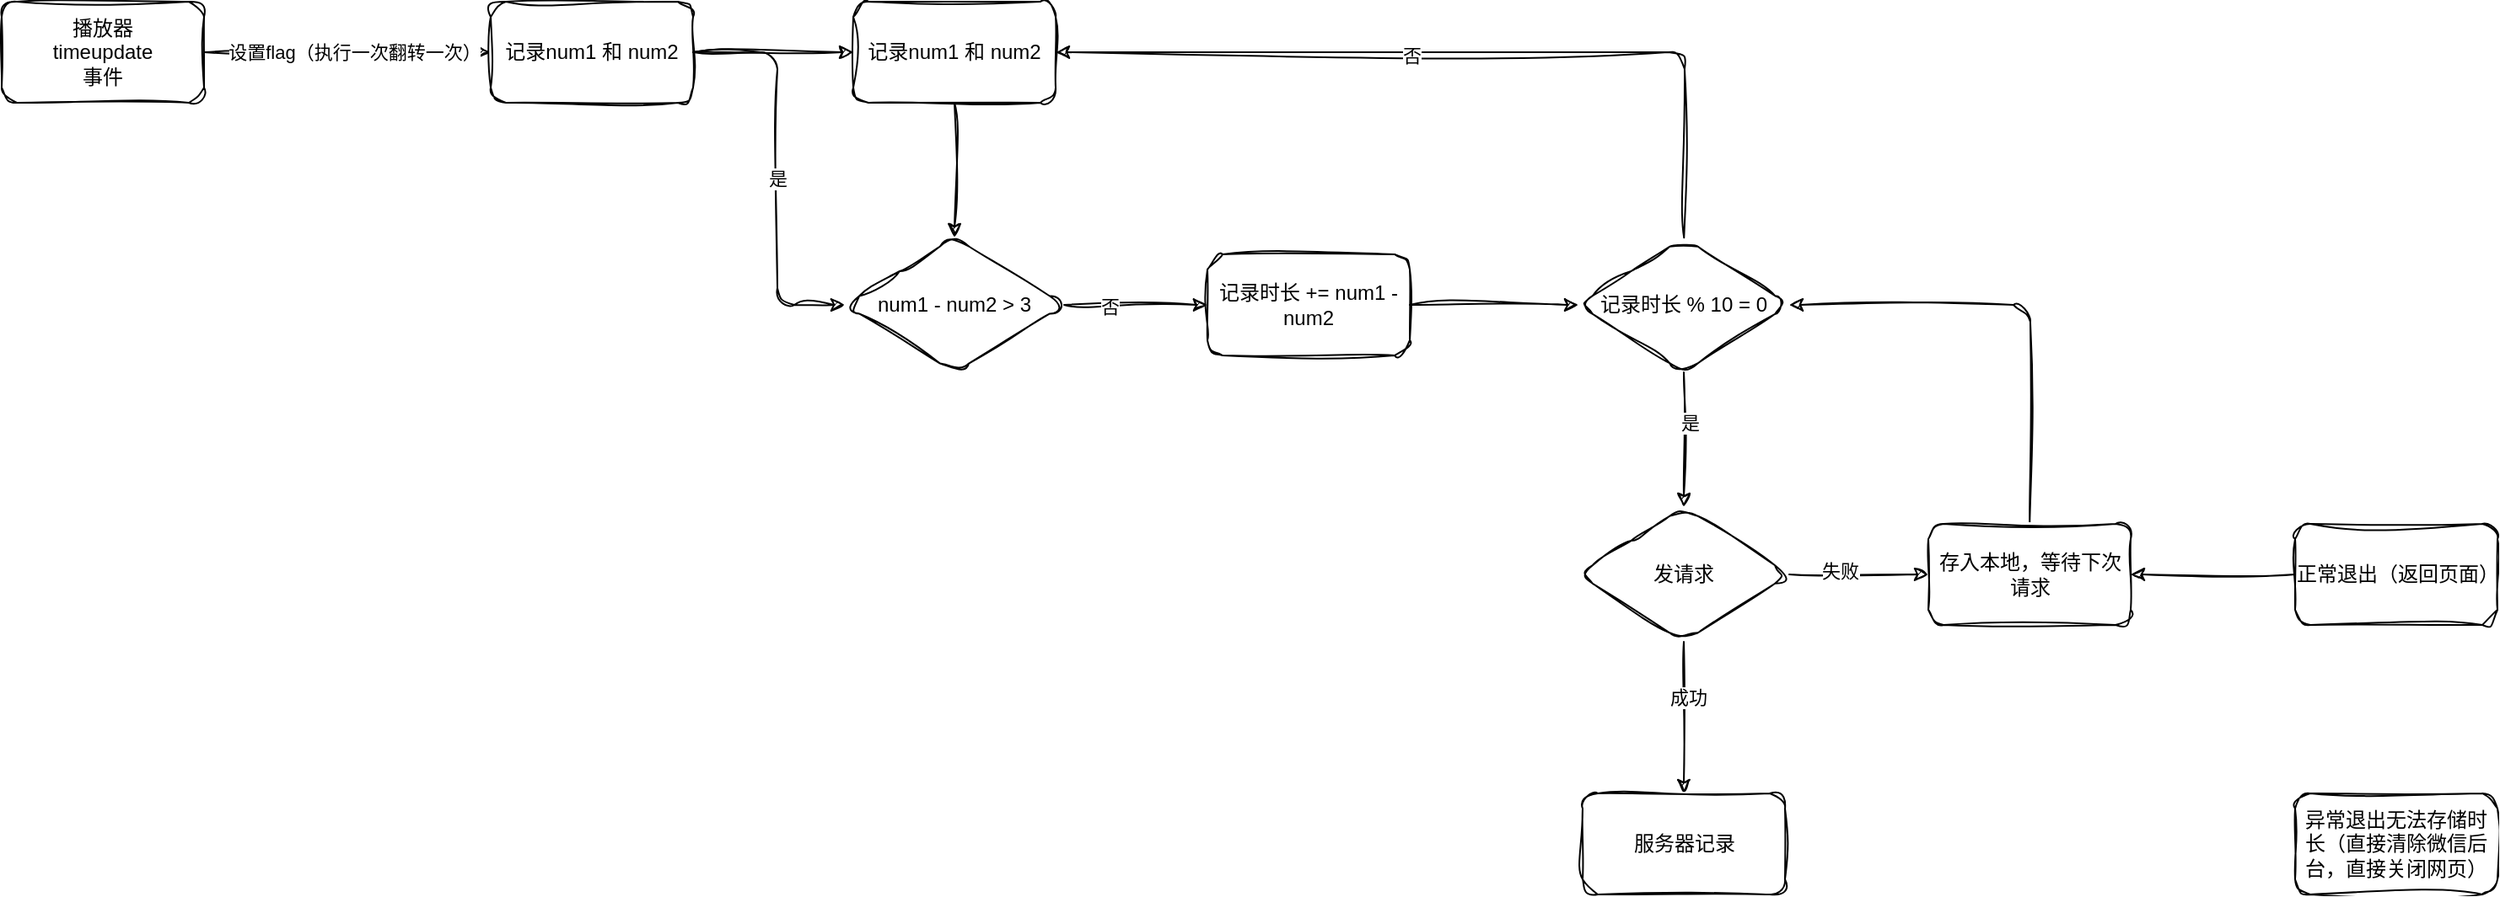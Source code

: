 <mxfile>
    <diagram id="ASQbenib5n_KgUAk4f0v" name="第 1 页">
        <mxGraphModel dx="718" dy="698" grid="1" gridSize="10" guides="1" tooltips="1" connect="1" arrows="1" fold="1" page="1" pageScale="1" pageWidth="827" pageHeight="1169" math="0" shadow="0">
            <root>
                <mxCell id="0"/>
                <mxCell id="1" parent="0"/>
                <mxCell id="3" value="&lt;div data-processon-v=&quot;{&amp;quot;list&amp;quot;:[{&amp;quot;parent&amp;quot;:&amp;quot;&amp;quot;,&amp;quot;link&amp;quot;:&amp;quot;&amp;quot;,&amp;quot;shapeStyle&amp;quot;:{&amp;quot;alpha&amp;quot;:1},&amp;quot;textBlock&amp;quot;:[{&amp;quot;position&amp;quot;:{&amp;quot;w&amp;quot;:&amp;quot;w-20&amp;quot;,&amp;quot;x&amp;quot;:10,&amp;quot;h&amp;quot;:&amp;quot;h&amp;quot;,&amp;quot;y&amp;quot;:0},&amp;quot;text&amp;quot;:&amp;quot;播放器timeupdate 事件&amp;quot;}],&amp;quot;anchors&amp;quot;:[{&amp;quot;x&amp;quot;:&amp;quot;w/2&amp;quot;,&amp;quot;y&amp;quot;:&amp;quot;0&amp;quot;},{&amp;quot;x&amp;quot;:&amp;quot;w/2&amp;quot;,&amp;quot;y&amp;quot;:&amp;quot;h&amp;quot;},{&amp;quot;x&amp;quot;:&amp;quot;0&amp;quot;,&amp;quot;y&amp;quot;:&amp;quot;h/2&amp;quot;},{&amp;quot;x&amp;quot;:&amp;quot;w&amp;quot;,&amp;quot;y&amp;quot;:&amp;quot;h/2&amp;quot;}],&amp;quot;title&amp;quot;:&amp;quot;矩形&amp;quot;,&amp;quot;fontStyle&amp;quot;:{},&amp;quot;dataAttributes&amp;quot;:[{&amp;quot;name&amp;quot;:&amp;quot;序号&amp;quot;,&amp;quot;id&amp;quot;:&amp;quot;QMFzJbKeEz744386&amp;quot;,&amp;quot;type&amp;quot;:&amp;quot;number&amp;quot;,&amp;quot;category&amp;quot;:&amp;quot;default&amp;quot;,&amp;quot;value&amp;quot;:&amp;quot;&amp;quot;},{&amp;quot;name&amp;quot;:&amp;quot;名称&amp;quot;,&amp;quot;id&amp;quot;:&amp;quot;DPXLhTwWSb326257&amp;quot;,&amp;quot;type&amp;quot;:&amp;quot;string&amp;quot;,&amp;quot;category&amp;quot;:&amp;quot;default&amp;quot;,&amp;quot;value&amp;quot;:&amp;quot;&amp;quot;},{&amp;quot;name&amp;quot;:&amp;quot;所有者&amp;quot;,&amp;quot;id&amp;quot;:&amp;quot;jDQOzLMTYD040555&amp;quot;,&amp;quot;type&amp;quot;:&amp;quot;string&amp;quot;,&amp;quot;category&amp;quot;:&amp;quot;default&amp;quot;,&amp;quot;value&amp;quot;:&amp;quot;&amp;quot;},{&amp;quot;name&amp;quot;:&amp;quot;连接&amp;quot;,&amp;quot;id&amp;quot;:&amp;quot;XygVjEkFhp703951&amp;quot;,&amp;quot;type&amp;quot;:&amp;quot;link&amp;quot;,&amp;quot;category&amp;quot;:&amp;quot;default&amp;quot;,&amp;quot;value&amp;quot;:&amp;quot;&amp;quot;},{&amp;quot;name&amp;quot;:&amp;quot;便笺&amp;quot;,&amp;quot;id&amp;quot;:&amp;quot;MMlHxWPcqS402776&amp;quot;,&amp;quot;type&amp;quot;:&amp;quot;string&amp;quot;,&amp;quot;category&amp;quot;:&amp;quot;default&amp;quot;,&amp;quot;value&amp;quot;:&amp;quot;&amp;quot;}],&amp;quot;props&amp;quot;:{&amp;quot;zindex&amp;quot;:1,&amp;quot;w&amp;quot;:100,&amp;quot;x&amp;quot;:98.333,&amp;quot;h&amp;quot;:70,&amp;quot;y&amp;quot;:91,&amp;quot;angle&amp;quot;:0},&amp;quot;path&amp;quot;:[{&amp;quot;actions&amp;quot;:[{&amp;quot;x&amp;quot;:&amp;quot;0&amp;quot;,&amp;quot;action&amp;quot;:&amp;quot;move&amp;quot;,&amp;quot;y&amp;quot;:&amp;quot;0&amp;quot;},{&amp;quot;x&amp;quot;:&amp;quot;w&amp;quot;,&amp;quot;action&amp;quot;:&amp;quot;line&amp;quot;,&amp;quot;y&amp;quot;:&amp;quot;0&amp;quot;},{&amp;quot;x&amp;quot;:&amp;quot;w&amp;quot;,&amp;quot;action&amp;quot;:&amp;quot;line&amp;quot;,&amp;quot;y&amp;quot;:&amp;quot;h&amp;quot;},{&amp;quot;x&amp;quot;:&amp;quot;0&amp;quot;,&amp;quot;action&amp;quot;:&amp;quot;line&amp;quot;,&amp;quot;y&amp;quot;:&amp;quot;h&amp;quot;},{&amp;quot;action&amp;quot;:&amp;quot;close&amp;quot;}]}],&amp;quot;lineStyle&amp;quot;:{},&amp;quot;children&amp;quot;:[],&amp;quot;resizeDir&amp;quot;:[&amp;quot;tl&amp;quot;,&amp;quot;tr&amp;quot;,&amp;quot;br&amp;quot;,&amp;quot;bl&amp;quot;],&amp;quot;name&amp;quot;:&amp;quot;rectangle&amp;quot;,&amp;quot;fillStyle&amp;quot;:{},&amp;quot;theme&amp;quot;:{},&amp;quot;id&amp;quot;:&amp;quot;xiFlFkwIOt511260&amp;quot;,&amp;quot;attribute&amp;quot;:{&amp;quot;container&amp;quot;:false,&amp;quot;rotatable&amp;quot;:true,&amp;quot;visible&amp;quot;:true,&amp;quot;collapsable&amp;quot;:false,&amp;quot;collapsed&amp;quot;:false,&amp;quot;linkable&amp;quot;:true,&amp;quot;markerOffset&amp;quot;:5},&amp;quot;category&amp;quot;:&amp;quot;basic&amp;quot;,&amp;quot;locked&amp;quot;:false,&amp;quot;group&amp;quot;:&amp;quot;&amp;quot;}],&amp;quot;client&amp;quot;:&amp;quot;1701417300470DMKUmFutFj100477&amp;quot;}&quot; data-t=&quot;flow&quot;&gt; &lt;/div&gt;" style="text;whiteSpace=wrap;html=1;rounded=1;sketch=1;curveFitting=1;jiggle=2;" vertex="1" parent="1">
                    <mxGeometry x="280" y="180" width="30" height="20" as="geometry"/>
                </mxCell>
                <mxCell id="5" style="edgeStyle=none;html=1;entryX=0;entryY=0.5;entryDx=0;entryDy=0;rounded=1;sketch=1;curveFitting=1;jiggle=2;" edge="1" parent="1" source="4" target="6">
                    <mxGeometry relative="1" as="geometry">
                        <mxPoint x="360" y="120" as="targetPoint"/>
                    </mxGeometry>
                </mxCell>
                <mxCell id="7" value="设置flag（执行一次翻转一次）" style="edgeLabel;html=1;align=center;verticalAlign=middle;resizable=0;points=[];rounded=1;sketch=1;curveFitting=1;jiggle=2;" vertex="1" connectable="0" parent="5">
                    <mxGeometry x="-0.667" y="3" relative="1" as="geometry">
                        <mxPoint x="60" y="3" as="offset"/>
                    </mxGeometry>
                </mxCell>
                <mxCell id="4" value="播放器&lt;br&gt;timeupdate&lt;br&gt;事件" style="whiteSpace=wrap;html=1;rounded=1;sketch=1;curveFitting=1;jiggle=2;" vertex="1" parent="1">
                    <mxGeometry x="60" y="90" width="120" height="60" as="geometry"/>
                </mxCell>
                <mxCell id="9" value="" style="edgeStyle=none;html=1;rounded=1;sketch=1;curveFitting=1;jiggle=2;" edge="1" parent="1" source="6" target="8">
                    <mxGeometry relative="1" as="geometry">
                        <Array as="points"/>
                    </mxGeometry>
                </mxCell>
                <mxCell id="10" style="edgeStyle=none;html=1;entryX=0;entryY=0.5;entryDx=0;entryDy=0;rounded=1;sketch=1;curveFitting=1;jiggle=2;" edge="1" parent="1" source="6" target="11">
                    <mxGeometry relative="1" as="geometry">
                        <mxPoint x="560" y="290" as="targetPoint"/>
                        <Array as="points">
                            <mxPoint x="520" y="120"/>
                            <mxPoint x="520" y="270"/>
                        </Array>
                    </mxGeometry>
                </mxCell>
                <mxCell id="12" value="是" style="edgeLabel;html=1;align=center;verticalAlign=middle;resizable=0;points=[];rounded=1;sketch=1;curveFitting=1;jiggle=2;" vertex="1" connectable="0" parent="10">
                    <mxGeometry x="-0.113" relative="1" as="geometry">
                        <mxPoint y="18" as="offset"/>
                    </mxGeometry>
                </mxCell>
                <mxCell id="6" value="记录num1 和 num2" style="whiteSpace=wrap;html=1;rounded=1;sketch=1;curveFitting=1;jiggle=2;" vertex="1" parent="1">
                    <mxGeometry x="350" y="90" width="120" height="60" as="geometry"/>
                </mxCell>
                <mxCell id="34" style="edgeStyle=none;html=1;entryX=0.5;entryY=0;entryDx=0;entryDy=0;rounded=1;sketch=1;curveFitting=1;jiggle=2;" edge="1" parent="1" source="8" target="11">
                    <mxGeometry relative="1" as="geometry"/>
                </mxCell>
                <mxCell id="8" value="记录num1 和 num2" style="whiteSpace=wrap;html=1;rounded=1;sketch=1;curveFitting=1;jiggle=2;" vertex="1" parent="1">
                    <mxGeometry x="565" y="90" width="120" height="60" as="geometry"/>
                </mxCell>
                <mxCell id="15" value="" style="edgeStyle=none;html=1;rounded=1;sketch=1;curveFitting=1;jiggle=2;" edge="1" parent="1" source="11" target="14">
                    <mxGeometry relative="1" as="geometry"/>
                </mxCell>
                <mxCell id="16" value="否" style="edgeLabel;html=1;align=center;verticalAlign=middle;resizable=0;points=[];rounded=1;sketch=1;curveFitting=1;jiggle=2;" vertex="1" connectable="0" parent="15">
                    <mxGeometry x="-0.365" y="-1" relative="1" as="geometry">
                        <mxPoint as="offset"/>
                    </mxGeometry>
                </mxCell>
                <mxCell id="11" value="num1 - num2 &amp;gt; 3" style="rhombus;whiteSpace=wrap;html=1;rounded=1;sketch=1;curveFitting=1;jiggle=2;" vertex="1" parent="1">
                    <mxGeometry x="560" y="230" width="130" height="80" as="geometry"/>
                </mxCell>
                <mxCell id="18" value="" style="edgeStyle=none;html=1;rounded=1;sketch=1;curveFitting=1;jiggle=2;" edge="1" parent="1" source="14" target="17">
                    <mxGeometry relative="1" as="geometry"/>
                </mxCell>
                <mxCell id="14" value="记录时长 += num1 - num2" style="rounded=1;whiteSpace=wrap;html=1;sketch=1;curveFitting=1;jiggle=2;" vertex="1" parent="1">
                    <mxGeometry x="775" y="240" width="120" height="60" as="geometry"/>
                </mxCell>
                <mxCell id="19" style="edgeStyle=none;html=1;entryX=1;entryY=0.5;entryDx=0;entryDy=0;rounded=1;sketch=1;curveFitting=1;jiggle=2;" edge="1" parent="1" source="17" target="8">
                    <mxGeometry relative="1" as="geometry">
                        <Array as="points">
                            <mxPoint x="1058" y="120"/>
                        </Array>
                    </mxGeometry>
                </mxCell>
                <mxCell id="20" value="否" style="edgeLabel;html=1;align=center;verticalAlign=middle;resizable=0;points=[];rounded=1;sketch=1;curveFitting=1;jiggle=2;" vertex="1" connectable="0" parent="19">
                    <mxGeometry x="0.127" y="2" relative="1" as="geometry">
                        <mxPoint as="offset"/>
                    </mxGeometry>
                </mxCell>
                <mxCell id="22" value="" style="edgeStyle=none;html=1;rounded=1;sketch=1;curveFitting=1;jiggle=2;" edge="1" parent="1" source="17" target="21">
                    <mxGeometry relative="1" as="geometry"/>
                </mxCell>
                <mxCell id="23" value="是" style="edgeLabel;html=1;align=center;verticalAlign=middle;resizable=0;points=[];rounded=1;sketch=1;curveFitting=1;jiggle=2;" vertex="1" connectable="0" parent="22">
                    <mxGeometry x="-0.25" y="3" relative="1" as="geometry">
                        <mxPoint as="offset"/>
                    </mxGeometry>
                </mxCell>
                <mxCell id="17" value="记录时长 % 10 = 0" style="rhombus;whiteSpace=wrap;html=1;rounded=1;sketch=1;curveFitting=1;jiggle=2;" vertex="1" parent="1">
                    <mxGeometry x="995" y="230" width="125" height="80" as="geometry"/>
                </mxCell>
                <mxCell id="25" value="" style="edgeStyle=none;html=1;rounded=1;sketch=1;curveFitting=1;jiggle=2;" edge="1" parent="1" source="21" target="24">
                    <mxGeometry relative="1" as="geometry"/>
                </mxCell>
                <mxCell id="27" value="失败" style="edgeLabel;html=1;align=center;verticalAlign=middle;resizable=0;points=[];rounded=1;sketch=1;curveFitting=1;jiggle=2;" vertex="1" connectable="0" parent="25">
                    <mxGeometry x="-0.273" y="2" relative="1" as="geometry">
                        <mxPoint as="offset"/>
                    </mxGeometry>
                </mxCell>
                <mxCell id="29" value="" style="edgeStyle=none;html=1;rounded=1;sketch=1;curveFitting=1;jiggle=2;" edge="1" parent="1" source="21" target="28">
                    <mxGeometry relative="1" as="geometry"/>
                </mxCell>
                <mxCell id="30" value="成功" style="edgeLabel;html=1;align=center;verticalAlign=middle;resizable=0;points=[];rounded=1;sketch=1;curveFitting=1;jiggle=2;" vertex="1" connectable="0" parent="29">
                    <mxGeometry x="-0.267" y="2" relative="1" as="geometry">
                        <mxPoint as="offset"/>
                    </mxGeometry>
                </mxCell>
                <mxCell id="21" value="发请求" style="rhombus;whiteSpace=wrap;html=1;rounded=1;sketch=1;curveFitting=1;jiggle=2;" vertex="1" parent="1">
                    <mxGeometry x="995" y="390" width="125" height="80" as="geometry"/>
                </mxCell>
                <mxCell id="26" style="edgeStyle=none;html=1;entryX=1;entryY=0.5;entryDx=0;entryDy=0;rounded=1;sketch=1;curveFitting=1;jiggle=2;" edge="1" parent="1" source="24" target="17">
                    <mxGeometry relative="1" as="geometry">
                        <Array as="points">
                            <mxPoint x="1263" y="270"/>
                        </Array>
                    </mxGeometry>
                </mxCell>
                <mxCell id="24" value="存入本地，等待下次请求" style="whiteSpace=wrap;html=1;rounded=1;sketch=1;curveFitting=1;jiggle=2;" vertex="1" parent="1">
                    <mxGeometry x="1202.5" y="400" width="120" height="60" as="geometry"/>
                </mxCell>
                <mxCell id="28" value="服务器记录" style="whiteSpace=wrap;html=1;rounded=1;sketch=1;curveFitting=1;jiggle=2;" vertex="1" parent="1">
                    <mxGeometry x="997.5" y="560" width="120" height="60" as="geometry"/>
                </mxCell>
                <mxCell id="32" style="edgeStyle=none;html=1;entryX=1;entryY=0.5;entryDx=0;entryDy=0;rounded=1;sketch=1;curveFitting=1;jiggle=2;" edge="1" parent="1" source="31" target="24">
                    <mxGeometry relative="1" as="geometry"/>
                </mxCell>
                <mxCell id="31" value="正常退出（返回页面）" style="rounded=1;whiteSpace=wrap;html=1;sketch=1;curveFitting=1;jiggle=2;" vertex="1" parent="1">
                    <mxGeometry x="1420" y="400" width="120" height="60" as="geometry"/>
                </mxCell>
                <mxCell id="33" value="异常退出无法存储时长（直接清除微信后台，直接关闭网页）" style="rounded=1;whiteSpace=wrap;html=1;sketch=1;curveFitting=1;jiggle=2;" vertex="1" parent="1">
                    <mxGeometry x="1420" y="560" width="120" height="60" as="geometry"/>
                </mxCell>
            </root>
        </mxGraphModel>
    </diagram>
</mxfile>
